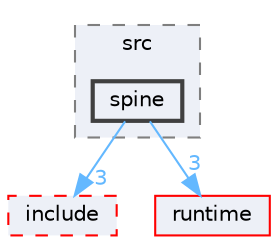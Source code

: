 digraph "external/spine-runtimes/spine-c/spine-c/src/spine"
{
 // LATEX_PDF_SIZE
  bgcolor="transparent";
  edge [fontname=Helvetica,fontsize=10,labelfontname=Helvetica,labelfontsize=10];
  node [fontname=Helvetica,fontsize=10,shape=box,height=0.2,width=0.4];
  compound=true
  subgraph clusterdir_49482e4496b7af40b98abb34be7dbbb2 {
    graph [ bgcolor="#edf0f7", pencolor="grey50", label="src", fontname=Helvetica,fontsize=10 style="filled,dashed", URL="dir_49482e4496b7af40b98abb34be7dbbb2.html",tooltip=""]
  dir_8de2ac94e262a2e44aac2afc56d8af9b [label="spine", fillcolor="#edf0f7", color="grey25", style="filled,bold", URL="dir_8de2ac94e262a2e44aac2afc56d8af9b.html",tooltip=""];
  }
  dir_132b9604adb27b2effb6ec6ac7353420 [label="include", fillcolor="#edf0f7", color="red", style="filled,dashed", URL="dir_132b9604adb27b2effb6ec6ac7353420.html",tooltip=""];
  dir_cb031e414f281a658b23dddb30bb9d2c [label="runtime", fillcolor="#edf0f7", color="red", style="filled", URL="dir_cb031e414f281a658b23dddb30bb9d2c.html",tooltip=""];
  dir_8de2ac94e262a2e44aac2afc56d8af9b->dir_132b9604adb27b2effb6ec6ac7353420 [headlabel="3", labeldistance=1.5 headhref="dir_000692_000386.html" href="dir_000692_000386.html" color="steelblue1" fontcolor="steelblue1"];
  dir_8de2ac94e262a2e44aac2afc56d8af9b->dir_cb031e414f281a658b23dddb30bb9d2c [headlabel="3", labeldistance=1.5 headhref="dir_000692_000628.html" href="dir_000692_000628.html" color="steelblue1" fontcolor="steelblue1"];
}

